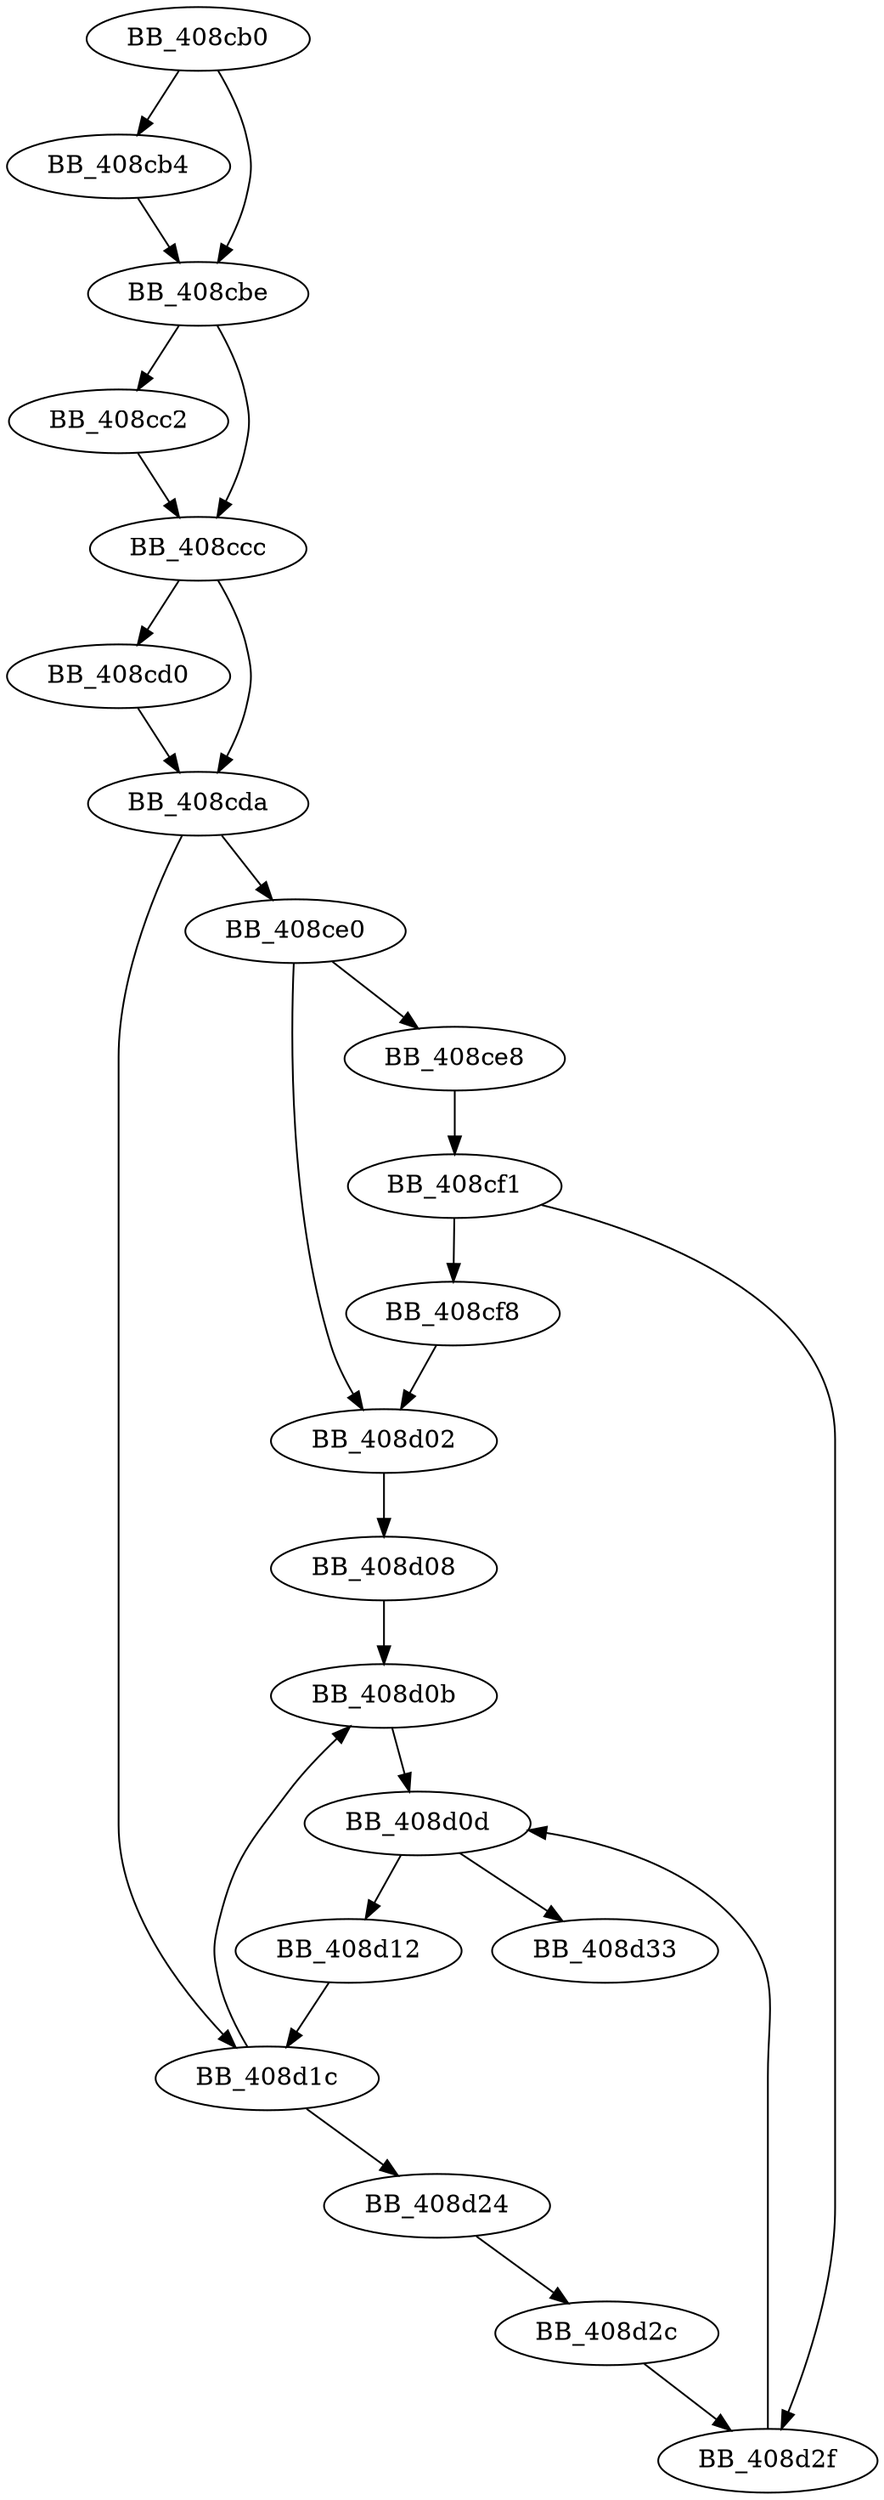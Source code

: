DiGraph sub_408CB0{
BB_408cb0->BB_408cb4
BB_408cb0->BB_408cbe
BB_408cb4->BB_408cbe
BB_408cbe->BB_408cc2
BB_408cbe->BB_408ccc
BB_408cc2->BB_408ccc
BB_408ccc->BB_408cd0
BB_408ccc->BB_408cda
BB_408cd0->BB_408cda
BB_408cda->BB_408ce0
BB_408cda->BB_408d1c
BB_408ce0->BB_408ce8
BB_408ce0->BB_408d02
BB_408ce8->BB_408cf1
BB_408cf1->BB_408cf8
BB_408cf1->BB_408d2f
BB_408cf8->BB_408d02
BB_408d02->BB_408d08
BB_408d08->BB_408d0b
BB_408d0b->BB_408d0d
BB_408d0d->BB_408d12
BB_408d0d->BB_408d33
BB_408d12->BB_408d1c
BB_408d1c->BB_408d0b
BB_408d1c->BB_408d24
BB_408d24->BB_408d2c
BB_408d2c->BB_408d2f
BB_408d2f->BB_408d0d
}
